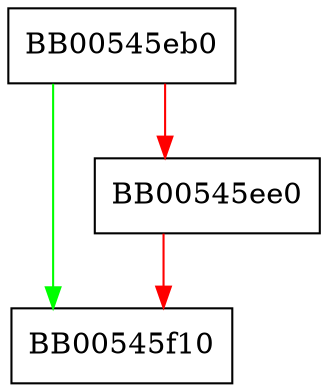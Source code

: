 digraph BN_generate_prime_ex {
  node [shape="box"];
  graph [splines=ortho];
  BB00545eb0 -> BB00545f10 [color="green"];
  BB00545eb0 -> BB00545ee0 [color="red"];
  BB00545ee0 -> BB00545f10 [color="red"];
}